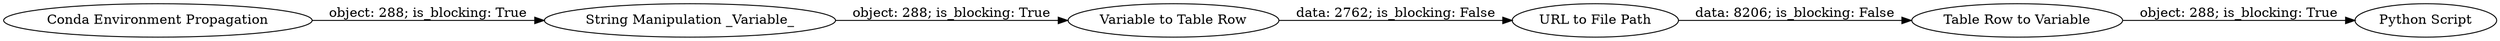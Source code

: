 digraph {
	"2565614155176621245_63" [label="Conda Environment Propagation"]
	"2565614155176621245_1656" [label="Variable to Table Row"]
	"2565614155176621245_1658" [label="Table Row to Variable"]
	"2565614155176621245_1655" [label="Python Script"]
	"2565614155176621245_1657" [label="URL to File Path"]
	"2565614155176621245_1654" [label="String Manipulation _Variable_"]
	"2565614155176621245_1656" -> "2565614155176621245_1657" [label="data: 2762; is_blocking: False"]
	"2565614155176621245_1658" -> "2565614155176621245_1655" [label="object: 288; is_blocking: True"]
	"2565614155176621245_1654" -> "2565614155176621245_1656" [label="object: 288; is_blocking: True"]
	"2565614155176621245_63" -> "2565614155176621245_1654" [label="object: 288; is_blocking: True"]
	"2565614155176621245_1657" -> "2565614155176621245_1658" [label="data: 8206; is_blocking: False"]
	rankdir=LR
}
